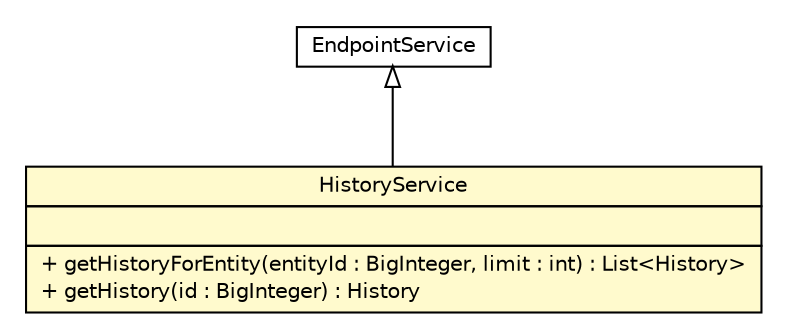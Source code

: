 #!/usr/local/bin/dot
#
# Class diagram 
# Generated by UMLGraph version R5_6 (http://www.umlgraph.org/)
#

digraph G {
	edge [fontname="Helvetica",fontsize=10,labelfontname="Helvetica",labelfontsize=10];
	node [fontname="Helvetica",fontsize=10,shape=plaintext];
	nodesep=0.25;
	ranksep=0.5;
	// com.salesforce.dva.argus.sdk.HistoryService
	c685 [label=<<table title="com.salesforce.dva.argus.sdk.HistoryService" border="0" cellborder="1" cellspacing="0" cellpadding="2" port="p" bgcolor="lemonChiffon" href="./HistoryService.html">
		<tr><td><table border="0" cellspacing="0" cellpadding="1">
<tr><td align="center" balign="center"> HistoryService </td></tr>
		</table></td></tr>
		<tr><td><table border="0" cellspacing="0" cellpadding="1">
<tr><td align="left" balign="left">  </td></tr>
		</table></td></tr>
		<tr><td><table border="0" cellspacing="0" cellpadding="1">
<tr><td align="left" balign="left"> + getHistoryForEntity(entityId : BigInteger, limit : int) : List&lt;History&gt; </td></tr>
<tr><td align="left" balign="left"> + getHistory(id : BigInteger) : History </td></tr>
		</table></td></tr>
		</table>>, URL="./HistoryService.html", fontname="Helvetica", fontcolor="black", fontsize=10.0];
	//com.salesforce.dva.argus.sdk.HistoryService extends com.salesforce.dva.argus.sdk.ArgusService.EndpointService
	c712:p -> c685:p [dir=back,arrowtail=empty];
	// com.salesforce.dva.argus.sdk.ArgusService.EndpointService
	c712 [label=<<table title="com.salesforce.dva.argus.sdk.ArgusService.EndpointService" border="0" cellborder="1" cellspacing="0" cellpadding="2" port="p" href="http://java.sun.com/j2se/1.4.2/docs/api/com/salesforce/dva/argus/sdk/ArgusService/EndpointService.html">
		<tr><td><table border="0" cellspacing="0" cellpadding="1">
<tr><td align="center" balign="center"> EndpointService </td></tr>
		</table></td></tr>
		</table>>, URL="http://java.sun.com/j2se/1.4.2/docs/api/com/salesforce/dva/argus/sdk/ArgusService/EndpointService.html", fontname="Helvetica", fontcolor="black", fontsize=10.0];
}

